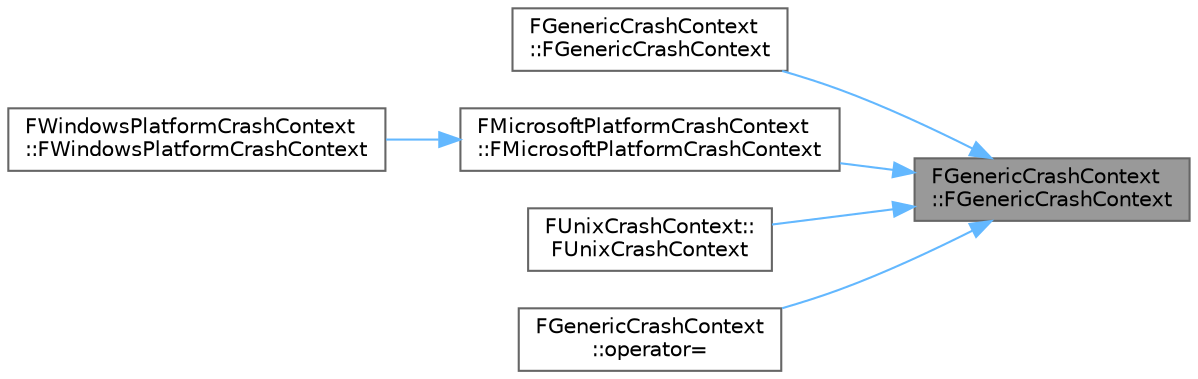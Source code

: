 digraph "FGenericCrashContext::FGenericCrashContext"
{
 // INTERACTIVE_SVG=YES
 // LATEX_PDF_SIZE
  bgcolor="transparent";
  edge [fontname=Helvetica,fontsize=10,labelfontname=Helvetica,labelfontsize=10];
  node [fontname=Helvetica,fontsize=10,shape=box,height=0.2,width=0.4];
  rankdir="RL";
  Node1 [id="Node000001",label="FGenericCrashContext\l::FGenericCrashContext",height=0.2,width=0.4,color="gray40", fillcolor="grey60", style="filled", fontcolor="black",tooltip="Default constructor."];
  Node1 -> Node2 [id="edge1_Node000001_Node000002",dir="back",color="steelblue1",style="solid",tooltip=" "];
  Node2 [id="Node000002",label="FGenericCrashContext\l::FGenericCrashContext",height=0.2,width=0.4,color="grey40", fillcolor="white", style="filled",URL="$d5/dc2/structFGenericCrashContext.html#ad3444153a4c897ce2481b00a2ff45bac",tooltip=" "];
  Node1 -> Node3 [id="edge2_Node000001_Node000003",dir="back",color="steelblue1",style="solid",tooltip=" "];
  Node3 [id="Node000003",label="FMicrosoftPlatformCrashContext\l::FMicrosoftPlatformCrashContext",height=0.2,width=0.4,color="grey40", fillcolor="white", style="filled",URL="$df/d04/structFMicrosoftPlatformCrashContext.html#a105119356da587da32d46ab29ea966e3",tooltip=" "];
  Node3 -> Node4 [id="edge3_Node000003_Node000004",dir="back",color="steelblue1",style="solid",tooltip=" "];
  Node4 [id="Node000004",label="FWindowsPlatformCrashContext\l::FWindowsPlatformCrashContext",height=0.2,width=0.4,color="grey40", fillcolor="white", style="filled",URL="$df/d41/structFWindowsPlatformCrashContext.html#a30c13cfff50308a7dd029f6975889c9e",tooltip=" "];
  Node1 -> Node5 [id="edge4_Node000001_Node000005",dir="back",color="steelblue1",style="solid",tooltip=" "];
  Node5 [id="Node000005",label="FUnixCrashContext::\lFUnixCrashContext",height=0.2,width=0.4,color="grey40", fillcolor="white", style="filled",URL="$d9/dc4/structFUnixCrashContext.html#a2f1bd212205a32ea0a474c1dd6db0b96",tooltip=" "];
  Node1 -> Node6 [id="edge5_Node000001_Node000006",dir="back",color="steelblue1",style="solid",tooltip=" "];
  Node6 [id="Node000006",label="FGenericCrashContext\l::operator=",height=0.2,width=0.4,color="grey40", fillcolor="white", style="filled",URL="$d5/dc2/structFGenericCrashContext.html#a82c812dfd39bd197cf691c11e72c4909",tooltip=" "];
}
